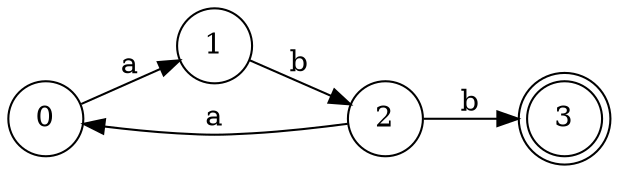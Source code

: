 digraph{
rankdir = "LR";
//Nodos
node[shape=circle] Node0 [label="0"];
node[shape=circle] Node1 [label="1"];
node[shape=circle] Node2 [label="2"];
node[shape=doublecircle] Node3 [label="3"];
//Transiciones
Node0->Node1 [label="a"];
Node1->Node2 [label="b"];
Node2->Node0 [label="a"];
Node2->Node3 [label="b"];
}
